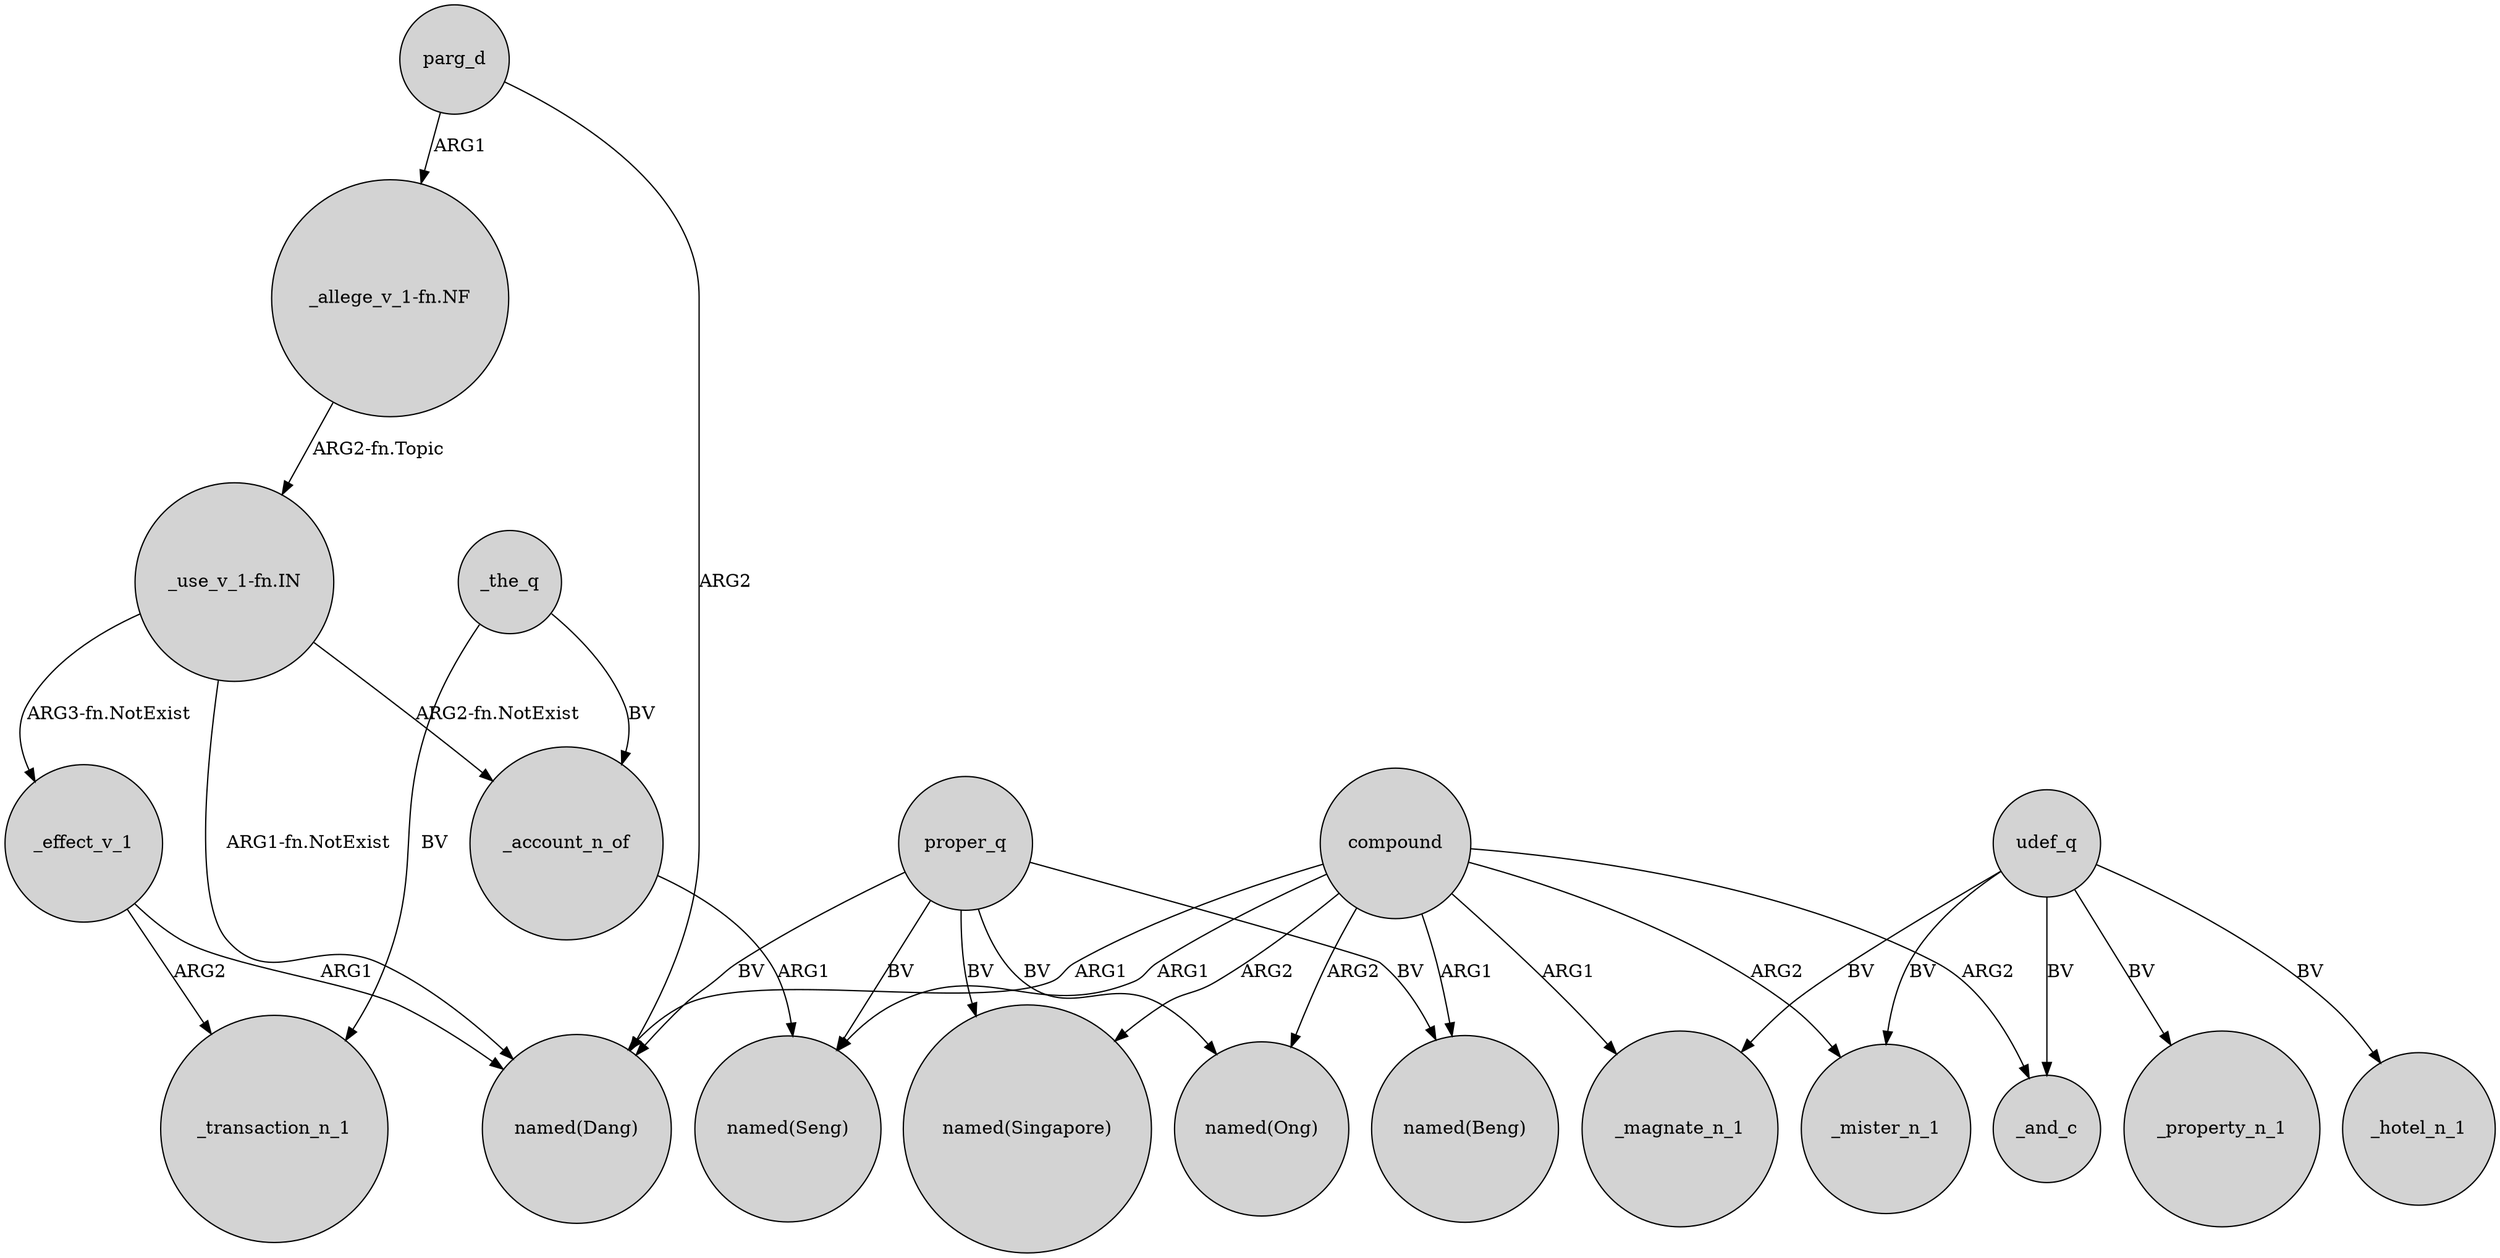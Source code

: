 digraph {
	node [shape=circle style=filled]
	parg_d -> "named(Dang)" [label=ARG2]
	udef_q -> _magnate_n_1 [label=BV]
	_effect_v_1 -> _transaction_n_1 [label=ARG2]
	proper_q -> "named(Seng)" [label=BV]
	_the_q -> _account_n_of [label=BV]
	compound -> "named(Singapore)" [label=ARG2]
	compound -> _mister_n_1 [label=ARG2]
	udef_q -> _mister_n_1 [label=BV]
	"_use_v_1-fn.IN" -> "named(Dang)" [label="ARG1-fn.NotExist"]
	compound -> "named(Ong)" [label=ARG2]
	_effect_v_1 -> "named(Dang)" [label=ARG1]
	compound -> "named(Beng)" [label=ARG1]
	compound -> _and_c [label=ARG2]
	compound -> _magnate_n_1 [label=ARG1]
	proper_q -> "named(Singapore)" [label=BV]
	udef_q -> _property_n_1 [label=BV]
	"_use_v_1-fn.IN" -> _account_n_of [label="ARG2-fn.NotExist"]
	compound -> "named(Dang)" [label=ARG1]
	_account_n_of -> "named(Seng)" [label=ARG1]
	proper_q -> "named(Dang)" [label=BV]
	"_allege_v_1-fn.NF" -> "_use_v_1-fn.IN" [label="ARG2-fn.Topic"]
	compound -> "named(Seng)" [label=ARG1]
	_the_q -> _transaction_n_1 [label=BV]
	udef_q -> _and_c [label=BV]
	parg_d -> "_allege_v_1-fn.NF" [label=ARG1]
	udef_q -> _hotel_n_1 [label=BV]
	proper_q -> "named(Beng)" [label=BV]
	"_use_v_1-fn.IN" -> _effect_v_1 [label="ARG3-fn.NotExist"]
	proper_q -> "named(Ong)" [label=BV]
}
